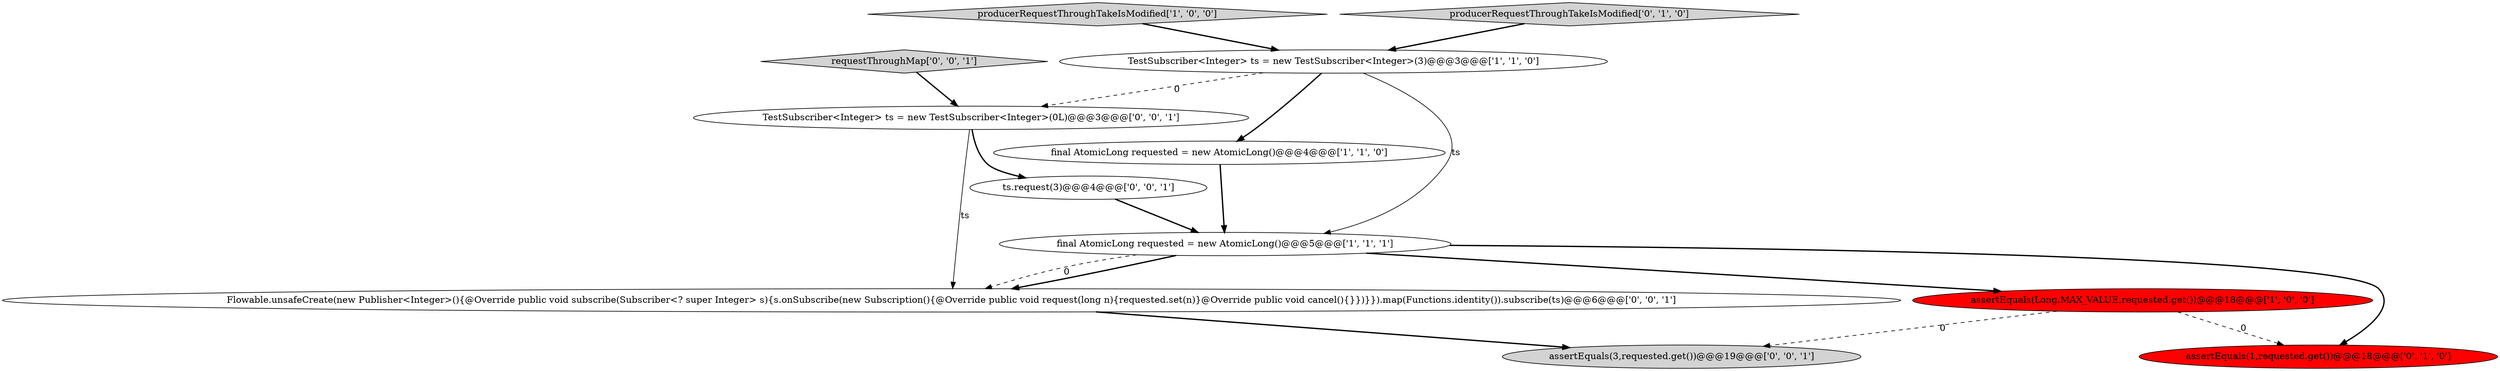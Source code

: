 digraph {
7 [style = filled, label = "assertEquals(3,requested.get())@@@19@@@['0', '0', '1']", fillcolor = lightgray, shape = ellipse image = "AAA0AAABBB3BBB"];
9 [style = filled, label = "TestSubscriber<Integer> ts = new TestSubscriber<Integer>(0L)@@@3@@@['0', '0', '1']", fillcolor = white, shape = ellipse image = "AAA0AAABBB3BBB"];
5 [style = filled, label = "assertEquals(1,requested.get())@@@18@@@['0', '1', '0']", fillcolor = red, shape = ellipse image = "AAA1AAABBB2BBB"];
1 [style = filled, label = "assertEquals(Long.MAX_VALUE,requested.get())@@@18@@@['1', '0', '0']", fillcolor = red, shape = ellipse image = "AAA1AAABBB1BBB"];
4 [style = filled, label = "producerRequestThroughTakeIsModified['1', '0', '0']", fillcolor = lightgray, shape = diamond image = "AAA0AAABBB1BBB"];
8 [style = filled, label = "ts.request(3)@@@4@@@['0', '0', '1']", fillcolor = white, shape = ellipse image = "AAA0AAABBB3BBB"];
2 [style = filled, label = "TestSubscriber<Integer> ts = new TestSubscriber<Integer>(3)@@@3@@@['1', '1', '0']", fillcolor = white, shape = ellipse image = "AAA0AAABBB1BBB"];
6 [style = filled, label = "producerRequestThroughTakeIsModified['0', '1', '0']", fillcolor = lightgray, shape = diamond image = "AAA0AAABBB2BBB"];
10 [style = filled, label = "Flowable.unsafeCreate(new Publisher<Integer>(){@Override public void subscribe(Subscriber<? super Integer> s){s.onSubscribe(new Subscription(){@Override public void request(long n){requested.set(n)}@Override public void cancel(){}})}}).map(Functions.identity()).subscribe(ts)@@@6@@@['0', '0', '1']", fillcolor = white, shape = ellipse image = "AAA0AAABBB3BBB"];
0 [style = filled, label = "final AtomicLong requested = new AtomicLong()@@@5@@@['1', '1', '1']", fillcolor = white, shape = ellipse image = "AAA0AAABBB1BBB"];
11 [style = filled, label = "requestThroughMap['0', '0', '1']", fillcolor = lightgray, shape = diamond image = "AAA0AAABBB3BBB"];
3 [style = filled, label = "final AtomicLong requested = new AtomicLong()@@@4@@@['1', '1', '0']", fillcolor = white, shape = ellipse image = "AAA0AAABBB1BBB"];
8->0 [style = bold, label=""];
2->0 [style = solid, label="ts"];
9->10 [style = solid, label="ts"];
0->10 [style = bold, label=""];
4->2 [style = bold, label=""];
1->5 [style = dashed, label="0"];
1->7 [style = dashed, label="0"];
9->8 [style = bold, label=""];
11->9 [style = bold, label=""];
2->9 [style = dashed, label="0"];
10->7 [style = bold, label=""];
0->1 [style = bold, label=""];
0->10 [style = dashed, label="0"];
3->0 [style = bold, label=""];
2->3 [style = bold, label=""];
0->5 [style = bold, label=""];
6->2 [style = bold, label=""];
}
